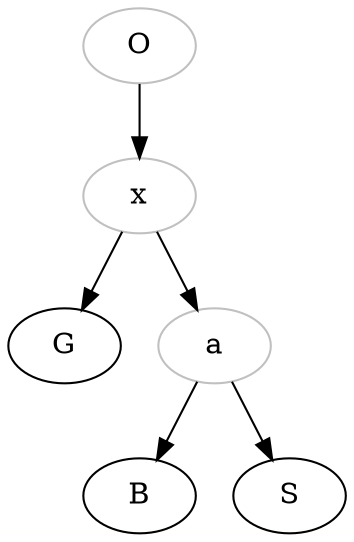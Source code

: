 digraph {
O [color="grey"];
O -> x ;
x [color="grey"];
x -> G; 
x -> a;
a [color="grey"];
a -> B; 
a -> S; 
}